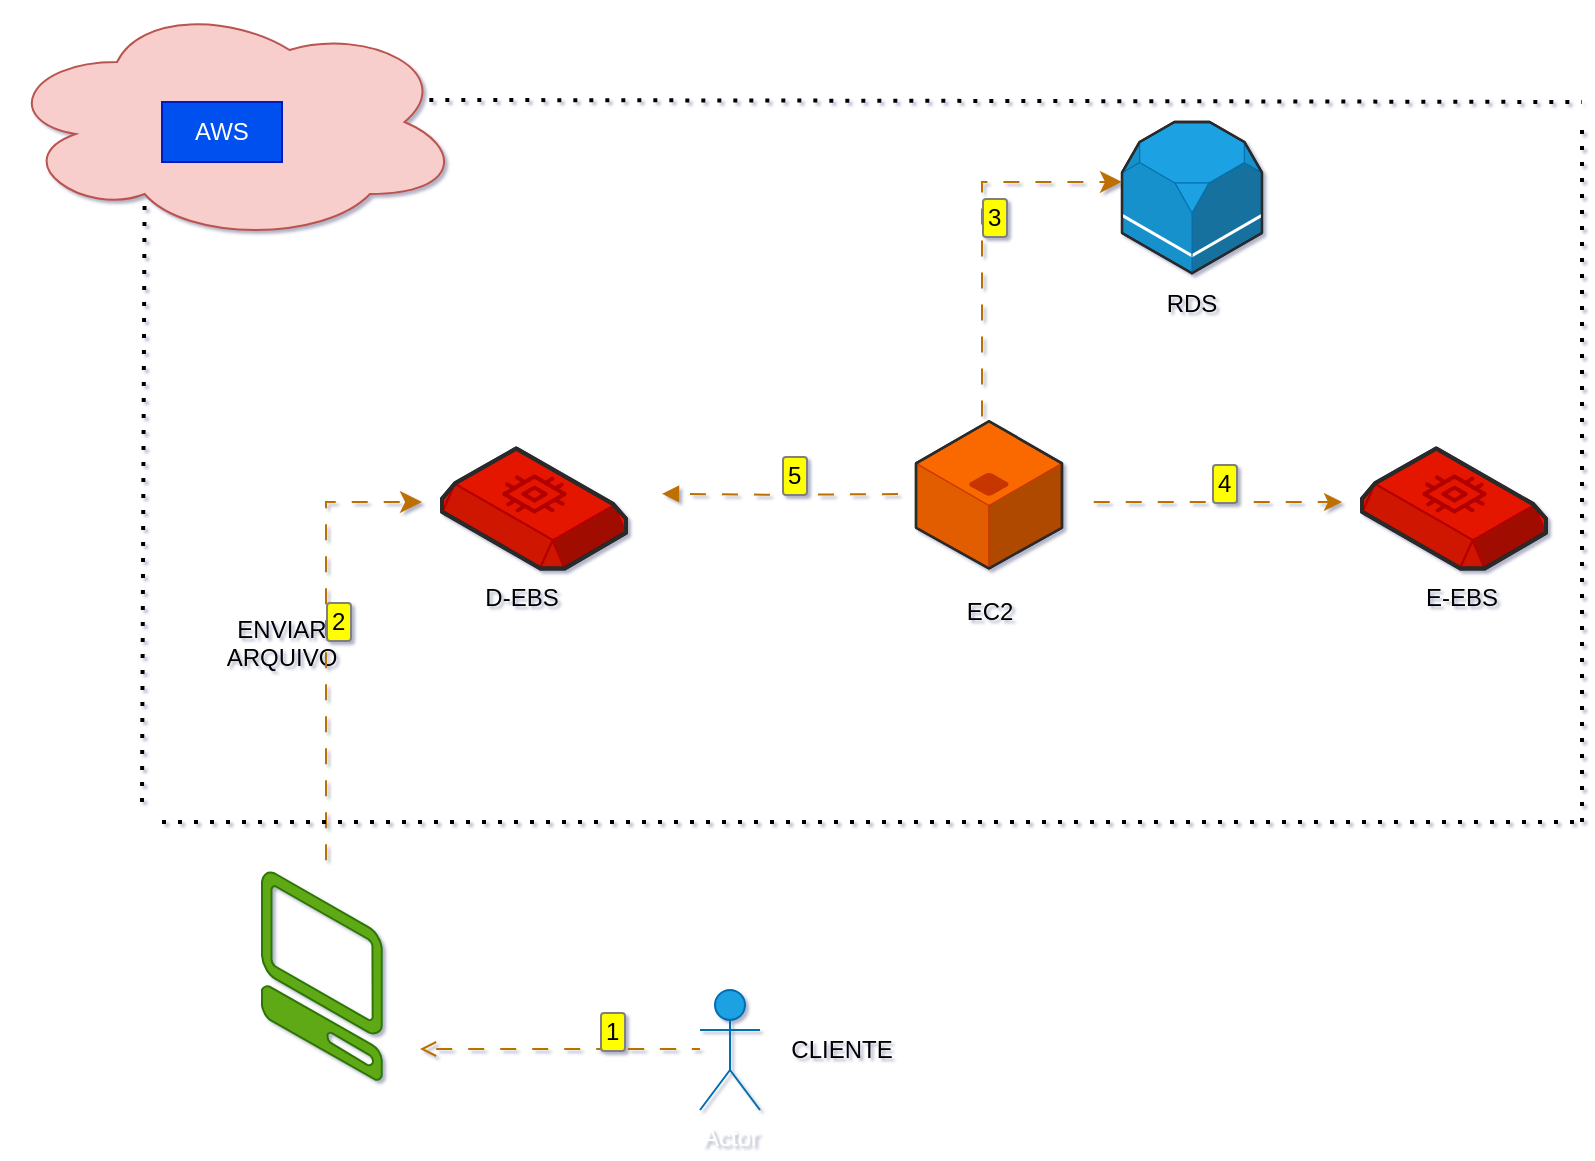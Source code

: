 <mxfile version="28.1.2">
  <diagram name="Página-1" id="pwwZOTQseyLAjFoGXYzI">
    <mxGraphModel dx="1042" dy="1795" grid="1" gridSize="10" guides="1" tooltips="1" connect="1" arrows="1" fold="1" page="1" pageScale="1" pageWidth="827" pageHeight="1169" background="none" math="0" shadow="1">
      <root>
        <mxCell id="0" />
        <mxCell id="1" parent="0" />
        <mxCell id="OUbdCKQ4gkh9fwFBkwXK-1" value="Actor" style="shape=umlActor;verticalLabelPosition=bottom;verticalAlign=top;html=1;outlineConnect=0;fillColor=#1ba1e2;fontColor=#ffffff;strokeColor=#006EAF;" vertex="1" parent="1">
          <mxGeometry x="359" y="444" width="30" height="60" as="geometry" />
        </mxCell>
        <mxCell id="OUbdCKQ4gkh9fwFBkwXK-6" value="" style="verticalLabelPosition=bottom;html=1;verticalAlign=top;strokeWidth=1;align=center;outlineConnect=0;dashed=0;outlineConnect=0;shape=mxgraph.aws3d.client;aspect=fixed;strokeColor=#2D7600;fillColor=#60a917;fontColor=#ffffff;" vertex="1" parent="1">
          <mxGeometry x="140" y="385" width="60" height="104" as="geometry" />
        </mxCell>
        <mxCell id="OUbdCKQ4gkh9fwFBkwXK-7" value="" style="verticalLabelPosition=bottom;html=1;verticalAlign=top;strokeWidth=1;align=center;outlineConnect=0;dashed=0;outlineConnect=0;shape=mxgraph.aws3d.ebs2;fillColor=#e51400;strokeColor=#B20000;aspect=fixed;strokeColor2=#292929;fontColor=#ffffff;" vertex="1" parent="1">
          <mxGeometry x="230" y="173.21" width="92" height="60" as="geometry" />
        </mxCell>
        <mxCell id="OUbdCKQ4gkh9fwFBkwXK-10" value="" style="verticalLabelPosition=bottom;html=1;verticalAlign=top;strokeWidth=1;align=center;outlineConnect=0;dashed=0;outlineConnect=0;shape=mxgraph.aws3d.ebs2;fillColor=#e51400;strokeColor=#B20000;aspect=fixed;strokeColor2=#292929;fontColor=#ffffff;" vertex="1" parent="1">
          <mxGeometry x="690" y="173.21" width="92" height="60" as="geometry" />
        </mxCell>
        <mxCell id="OUbdCKQ4gkh9fwFBkwXK-11" value="" style="verticalLabelPosition=bottom;html=1;verticalAlign=top;strokeWidth=1;align=center;outlineConnect=0;dashed=0;outlineConnect=0;shape=mxgraph.aws3d.rds;fillColor=#1ba1e2;strokeColor=#006EAF;aspect=fixed;strokeColor2=#292929;strokeColor3=#ffffff;fontColor=#ffffff;" vertex="1" parent="1">
          <mxGeometry x="570" y="10" width="70" height="75.68" as="geometry" />
        </mxCell>
        <mxCell id="OUbdCKQ4gkh9fwFBkwXK-15" value="" style="ellipse;shape=cloud;whiteSpace=wrap;html=1;shadow=0;fillColor=#f8cecc;strokeColor=#b85450;" vertex="1" parent="1">
          <mxGeometry x="10" y="-50" width="230" height="120" as="geometry" />
        </mxCell>
        <mxCell id="OUbdCKQ4gkh9fwFBkwXK-22" value="" style="edgeStyle=orthogonalEdgeStyle;html=1;endArrow=none;elbow=vertical;startArrow=open;startFill=0;strokeColor=#BD7000;rounded=0;fillColor=#f0a30a;enumerate=1;flowAnimation=1;" edge="1" parent="1">
          <mxGeometry width="100" relative="1" as="geometry">
            <mxPoint x="219" y="473.5" as="sourcePoint" />
            <mxPoint x="319" y="473.5" as="targetPoint" />
            <Array as="points">
              <mxPoint x="359" y="473.5" />
              <mxPoint x="359" y="473.5" />
            </Array>
          </mxGeometry>
        </mxCell>
        <mxCell id="OUbdCKQ4gkh9fwFBkwXK-25" value="EC2" style="text;strokeColor=none;align=center;fillColor=none;html=1;verticalAlign=middle;whiteSpace=wrap;rounded=0;" vertex="1" parent="1">
          <mxGeometry x="473.5" y="240" width="60" height="30" as="geometry" />
        </mxCell>
        <mxCell id="OUbdCKQ4gkh9fwFBkwXK-26" value="RDS" style="text;strokeColor=none;align=center;fillColor=none;html=1;verticalAlign=middle;whiteSpace=wrap;rounded=0;" vertex="1" parent="1">
          <mxGeometry x="575" y="85.68" width="60" height="30" as="geometry" />
        </mxCell>
        <mxCell id="OUbdCKQ4gkh9fwFBkwXK-27" value="ENVIAR ARQUIVO&lt;div&gt;&lt;br&gt;&lt;/div&gt;" style="text;strokeColor=none;align=center;fillColor=none;html=1;verticalAlign=middle;whiteSpace=wrap;rounded=0;" vertex="1" parent="1">
          <mxGeometry x="120" y="263.21" width="60" height="30" as="geometry" />
        </mxCell>
        <mxCell id="OUbdCKQ4gkh9fwFBkwXK-34" value="" style="edgeStyle=elbowEdgeStyle;elbow=horizontal;endArrow=classic;html=1;curved=0;rounded=0;endSize=8;startSize=8;fillColor=#f0a30a;strokeColor=#BD7000;flowAnimation=1;enumerate=1;" edge="1" parent="1" source="OUbdCKQ4gkh9fwFBkwXK-6">
          <mxGeometry width="50" height="50" relative="1" as="geometry">
            <mxPoint x="132" y="250" as="sourcePoint" />
            <mxPoint x="220" y="200" as="targetPoint" />
            <Array as="points">
              <mxPoint x="172" y="260" />
            </Array>
          </mxGeometry>
        </mxCell>
        <mxCell id="OUbdCKQ4gkh9fwFBkwXK-36" value="" style="edgeStyle=elbowEdgeStyle;elbow=horizontal;endArrow=classic;html=1;curved=0;rounded=0;endSize=8;startSize=8;" edge="1" parent="1" source="OUbdCKQ4gkh9fwFBkwXK-9">
          <mxGeometry width="50" height="50" relative="1" as="geometry">
            <mxPoint x="480" y="250" as="sourcePoint" />
            <mxPoint x="530" y="200" as="targetPoint" />
          </mxGeometry>
        </mxCell>
        <mxCell id="OUbdCKQ4gkh9fwFBkwXK-9" value="" style="verticalLabelPosition=bottom;html=1;verticalAlign=top;strokeWidth=1;align=center;outlineConnect=0;dashed=0;outlineConnect=0;shape=mxgraph.aws3d.application_server;fillColor=#fa6800;strokeColor=#C73500;aspect=fixed;strokeColor2=#292929;fontColor=#000000;" vertex="1" parent="1">
          <mxGeometry x="467" y="159.62" width="73" height="73.59" as="geometry" />
        </mxCell>
        <mxCell id="OUbdCKQ4gkh9fwFBkwXK-38" value="" style="edgeStyle=elbowEdgeStyle;elbow=horizontal;endArrow=classic;html=1;curved=0;rounded=0;endSize=8;startSize=8;entryX=0;entryY=0.396;entryDx=0;entryDy=0;entryPerimeter=0;fillColor=#f0a30a;strokeColor=#BD7000;flowAnimation=1;enumerate=1;" edge="1" parent="1" target="OUbdCKQ4gkh9fwFBkwXK-11">
          <mxGeometry width="50" height="50" relative="1" as="geometry">
            <mxPoint x="503.5" y="159.62" as="sourcePoint" />
            <mxPoint x="520" y="40" as="targetPoint" />
            <Array as="points">
              <mxPoint x="500" y="40" />
            </Array>
          </mxGeometry>
        </mxCell>
        <mxCell id="OUbdCKQ4gkh9fwFBkwXK-40" value="AWS" style="text;strokeColor=#001DBC;align=center;fillColor=#0050ef;html=1;verticalAlign=middle;whiteSpace=wrap;rounded=0;fontColor=#ffffff;" vertex="1" parent="1">
          <mxGeometry x="90" width="60" height="30" as="geometry" />
        </mxCell>
        <mxCell id="OUbdCKQ4gkh9fwFBkwXK-42" value="D-EBS&lt;div&gt;&lt;br&gt;&lt;/div&gt;" style="text;strokeColor=none;align=center;fillColor=none;html=1;verticalAlign=middle;whiteSpace=wrap;rounded=0;shadow=0;glass=0;" vertex="1" parent="1">
          <mxGeometry x="240" y="240" width="60" height="30" as="geometry" />
        </mxCell>
        <mxCell id="OUbdCKQ4gkh9fwFBkwXK-43" value="E-EBS&lt;div&gt;&lt;br&gt;&lt;/div&gt;" style="text;strokeColor=none;align=center;fillColor=none;html=1;verticalAlign=middle;whiteSpace=wrap;rounded=0;" vertex="1" parent="1">
          <mxGeometry x="710" y="240" width="60" height="30" as="geometry" />
        </mxCell>
        <mxCell id="OUbdCKQ4gkh9fwFBkwXK-44" value="CLIENTE" style="text;strokeColor=none;align=center;fillColor=none;html=1;verticalAlign=middle;whiteSpace=wrap;rounded=0;" vertex="1" parent="1">
          <mxGeometry x="400" y="459" width="60" height="30" as="geometry" />
        </mxCell>
        <mxCell id="OUbdCKQ4gkh9fwFBkwXK-49" value="" style="endArrow=none;dashed=1;html=1;dashPattern=1 3;strokeWidth=2;rounded=0;" edge="1" parent="1">
          <mxGeometry width="50" height="50" relative="1" as="geometry">
            <mxPoint x="90" y="360" as="sourcePoint" />
            <mxPoint x="800" y="360" as="targetPoint" />
          </mxGeometry>
        </mxCell>
        <mxCell id="OUbdCKQ4gkh9fwFBkwXK-50" value="" style="endArrow=none;dashed=1;html=1;dashPattern=1 3;strokeWidth=2;rounded=0;" edge="1" parent="1">
          <mxGeometry width="50" height="50" relative="1" as="geometry">
            <mxPoint x="800" y="360" as="sourcePoint" />
            <mxPoint x="800" y="10" as="targetPoint" />
          </mxGeometry>
        </mxCell>
        <mxCell id="OUbdCKQ4gkh9fwFBkwXK-51" value="" style="endArrow=none;dashed=1;html=1;dashPattern=1 3;strokeWidth=2;rounded=0;exitX=0.929;exitY=0.408;exitDx=0;exitDy=0;exitPerimeter=0;" edge="1" parent="1" source="OUbdCKQ4gkh9fwFBkwXK-15">
          <mxGeometry width="50" height="50" relative="1" as="geometry">
            <mxPoint x="480" y="250" as="sourcePoint" />
            <mxPoint x="800" as="targetPoint" />
          </mxGeometry>
        </mxCell>
        <mxCell id="OUbdCKQ4gkh9fwFBkwXK-52" value="" style="endArrow=none;dashed=1;html=1;dashPattern=1 3;strokeWidth=2;rounded=0;entryX=0.31;entryY=0.8;entryDx=0;entryDy=0;entryPerimeter=0;" edge="1" parent="1" target="OUbdCKQ4gkh9fwFBkwXK-15">
          <mxGeometry width="50" height="50" relative="1" as="geometry">
            <mxPoint x="80" y="350" as="sourcePoint" />
            <mxPoint x="60" y="80" as="targetPoint" />
          </mxGeometry>
        </mxCell>
        <mxCell id="OUbdCKQ4gkh9fwFBkwXK-53" value="" style="endArrow=classic;html=1;rounded=0;fillColor=#f0a30a;strokeColor=#BD7000;flowAnimation=1;orthogonalLoop=0;enumerate=1;" edge="1" parent="1">
          <mxGeometry width="50" height="50" relative="1" as="geometry">
            <mxPoint x="550" y="200" as="sourcePoint" />
            <mxPoint x="680" y="200" as="targetPoint" />
          </mxGeometry>
        </mxCell>
        <mxCell id="OUbdCKQ4gkh9fwFBkwXK-55" value="" style="edgeStyle=orthogonalEdgeStyle;html=1;endArrow=none;elbow=vertical;startArrow=block;startFill=1;strokeColor=#BD7000;rounded=0;fillColor=#f0a30a;flowAnimation=1;enumerate=1;" edge="1" parent="1">
          <mxGeometry width="100" relative="1" as="geometry">
            <mxPoint x="340" y="195.92" as="sourcePoint" />
            <mxPoint x="460" y="196" as="targetPoint" />
          </mxGeometry>
        </mxCell>
      </root>
    </mxGraphModel>
  </diagram>
</mxfile>
